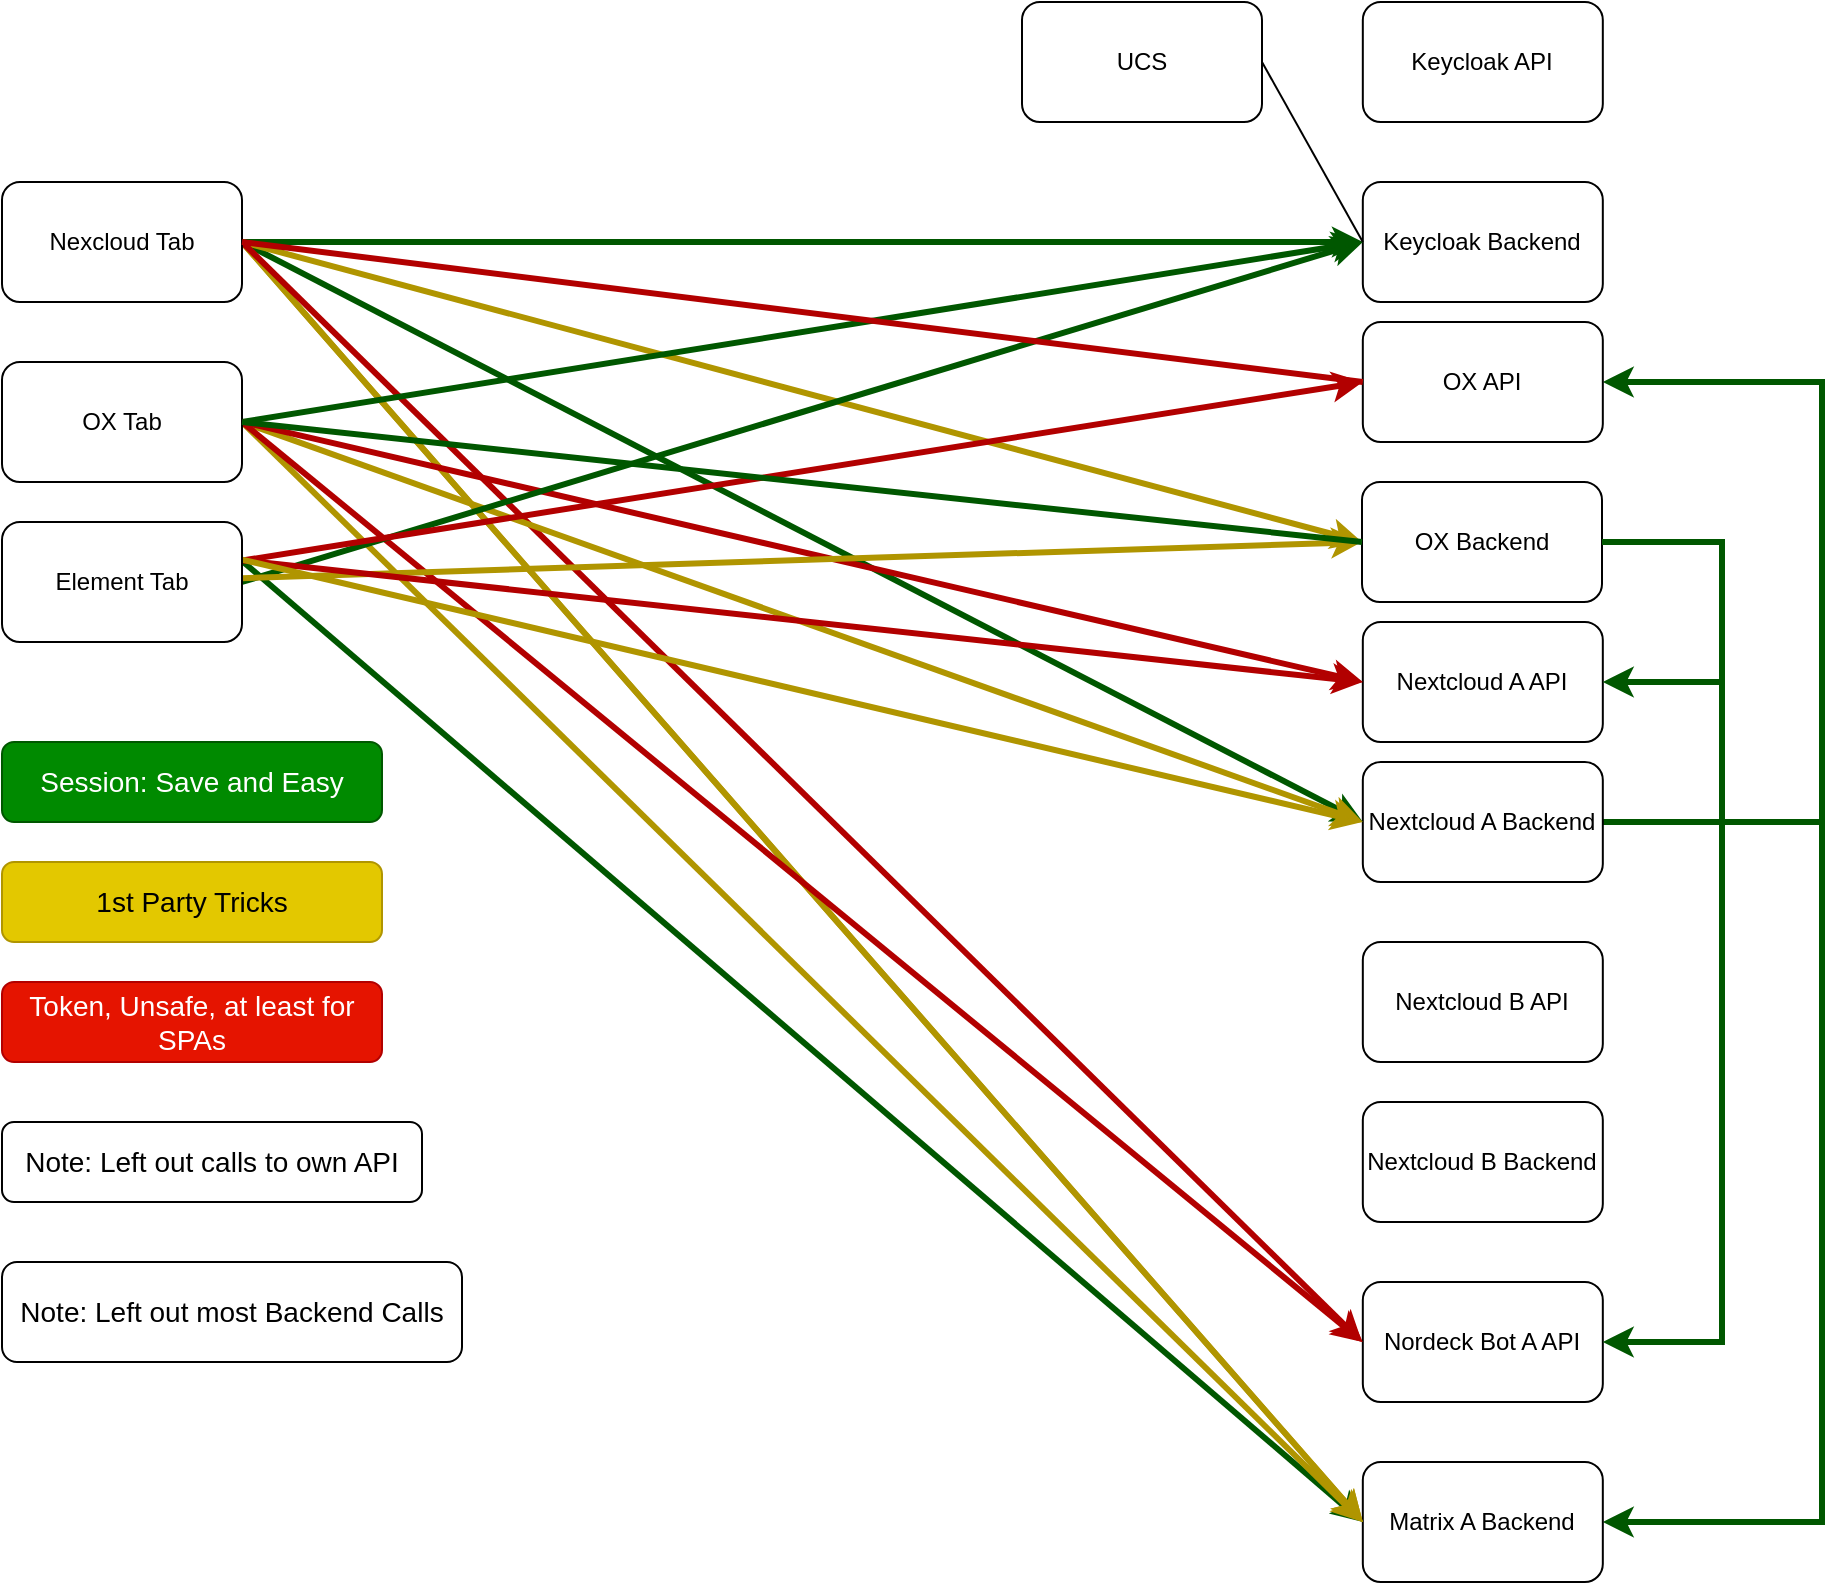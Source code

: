 <mxfile version="15.5.4" type="embed"><diagram id="23iRSUPoRavnBvh4doch" name="Page-1"><mxGraphModel dx="1211" dy="565" grid="1" gridSize="10" guides="1" tooltips="1" connect="1" arrows="1" fold="1" page="1" pageScale="1" pageWidth="827" pageHeight="1169" math="0" shadow="0"><root><mxCell id="0"/><mxCell id="1" parent="0"/><mxCell id="2" value="Keycloak API" style="rounded=1;whiteSpace=wrap;html=1;" vertex="1" parent="1"><mxGeometry x="800.41" y="160" width="120" height="60" as="geometry"/></mxCell><mxCell id="3" value="UCS" style="rounded=1;whiteSpace=wrap;html=1;" vertex="1" parent="1"><mxGeometry x="630" y="160" width="120" height="60" as="geometry"/></mxCell><mxCell id="4" style="edgeStyle=none;rounded=0;orthogonalLoop=1;jettySize=auto;html=1;entryX=1;entryY=0.5;entryDx=0;entryDy=0;fontSize=14;strokeWidth=3;fillColor=#008a00;strokeColor=#005700;" edge="1" parent="1" source="6" target="30"><mxGeometry relative="1" as="geometry"><Array as="points"><mxPoint x="1030" y="570"/><mxPoint x="1030" y="350"/></Array></mxGeometry></mxCell><mxCell id="5" style="edgeStyle=none;rounded=0;orthogonalLoop=1;jettySize=auto;html=1;entryX=1;entryY=0.5;entryDx=0;entryDy=0;fontSize=14;strokeWidth=3;fillColor=#008a00;strokeColor=#005700;" edge="1" parent="1" source="6" target="9"><mxGeometry relative="1" as="geometry"><Array as="points"><mxPoint x="1030" y="570"/><mxPoint x="1030" y="920"/></Array></mxGeometry></mxCell><mxCell id="6" value="Nextcloud A Backend" style="rounded=1;whiteSpace=wrap;html=1;" vertex="1" parent="1"><mxGeometry x="800.41" y="540" width="120" height="60" as="geometry"/></mxCell><mxCell id="7" value="Nextcloud B API" style="rounded=1;whiteSpace=wrap;html=1;" vertex="1" parent="1"><mxGeometry x="800.41" y="630" width="120" height="60" as="geometry"/></mxCell><mxCell id="8" value="Nordeck Bot A API" style="rounded=1;whiteSpace=wrap;html=1;" vertex="1" parent="1"><mxGeometry x="800.41" y="800" width="120" height="60" as="geometry"/></mxCell><mxCell id="9" value="Matrix A Backend" style="rounded=1;whiteSpace=wrap;html=1;" vertex="1" parent="1"><mxGeometry x="800.41" y="890" width="120" height="60" as="geometry"/></mxCell><mxCell id="10" value="Keycloak Backend" style="rounded=1;whiteSpace=wrap;html=1;" vertex="1" parent="1"><mxGeometry x="800.41" y="250" width="120" height="60" as="geometry"/></mxCell><mxCell id="11" value="Nextcloud A API" style="rounded=1;whiteSpace=wrap;html=1;" vertex="1" parent="1"><mxGeometry x="800.41" y="470" width="120" height="60" as="geometry"/></mxCell><mxCell id="12" value="Nextcloud B Backend" style="rounded=1;whiteSpace=wrap;html=1;" vertex="1" parent="1"><mxGeometry x="800.41" y="710" width="120" height="60" as="geometry"/></mxCell><mxCell id="13" style="edgeStyle=none;rounded=0;orthogonalLoop=1;jettySize=auto;html=1;entryX=0;entryY=0.5;entryDx=0;entryDy=0;fillColor=#008a00;strokeColor=#005700;exitX=1;exitY=0.5;exitDx=0;exitDy=0;strokeWidth=3;" edge="1" parent="1" source="20" target="10"><mxGeometry relative="1" as="geometry"><mxPoint x="90" y="318.356" as="sourcePoint"/></mxGeometry></mxCell><mxCell id="14" style="edgeStyle=none;rounded=0;orthogonalLoop=1;jettySize=auto;html=1;entryX=0;entryY=0.5;entryDx=0;entryDy=0;fillColor=#008a00;strokeColor=#005700;exitX=1;exitY=0.5;exitDx=0;exitDy=0;strokeWidth=3;" edge="1" parent="1" source="20" target="6"><mxGeometry relative="1" as="geometry"><mxPoint x="90" y="324.521" as="sourcePoint"/></mxGeometry></mxCell><mxCell id="15" style="edgeStyle=none;rounded=0;orthogonalLoop=1;jettySize=auto;html=1;entryX=0;entryY=0.5;entryDx=0;entryDy=0;fillColor=#008a00;strokeColor=#005700;startArrow=none;exitX=0.996;exitY=0.317;exitDx=0;exitDy=0;strokeWidth=3;exitPerimeter=0;" edge="1" parent="1" source="36" target="9"><mxGeometry relative="1" as="geometry"><mxPoint x="90" y="338.493" as="sourcePoint"/></mxGeometry></mxCell><mxCell id="16" style="edgeStyle=none;rounded=0;orthogonalLoop=1;jettySize=auto;html=1;exitX=1;exitY=0.5;exitDx=0;exitDy=0;entryX=0;entryY=0.5;entryDx=0;entryDy=0;strokeWidth=3;fillColor=#e3c800;strokeColor=#B09500;" edge="1" parent="1" source="20" target="28"><mxGeometry relative="1" as="geometry"/></mxCell><mxCell id="17" style="edgeStyle=none;rounded=0;orthogonalLoop=1;jettySize=auto;html=1;entryX=0;entryY=0.5;entryDx=0;entryDy=0;strokeWidth=3;fillColor=#e3c800;strokeColor=#B09500;exitX=1;exitY=0.5;exitDx=0;exitDy=0;" edge="1" parent="1" source="20" target="9"><mxGeometry relative="1" as="geometry"/></mxCell><mxCell id="18" style="edgeStyle=none;rounded=0;orthogonalLoop=1;jettySize=auto;html=1;entryX=0;entryY=0.5;entryDx=0;entryDy=0;strokeWidth=3;fillColor=#e3c800;strokeColor=#B09500;exitX=1;exitY=0.5;exitDx=0;exitDy=0;" edge="1" parent="1" source="20" target="9"><mxGeometry relative="1" as="geometry"/></mxCell><mxCell id="19" style="edgeStyle=none;rounded=0;orthogonalLoop=1;jettySize=auto;html=1;strokeWidth=3;fillColor=#e51400;strokeColor=#B20000;exitX=1;exitY=0.5;exitDx=0;exitDy=0;" edge="1" parent="1" source="20"><mxGeometry relative="1" as="geometry"><mxPoint x="800" y="830" as="targetPoint"/><mxPoint x="260" y="280" as="sourcePoint"/></mxGeometry></mxCell><mxCell id="20" value="Nexcloud Tab" style="rounded=1;whiteSpace=wrap;html=1;" vertex="1" parent="1"><mxGeometry x="120" y="250" width="120" height="60" as="geometry"/></mxCell><mxCell id="21" style="edgeStyle=none;rounded=0;orthogonalLoop=1;jettySize=auto;html=1;entryX=0;entryY=0.5;entryDx=0;entryDy=0;fillColor=#008a00;strokeColor=#005700;strokeWidth=3;exitX=1;exitY=0.5;exitDx=0;exitDy=0;" edge="1" parent="1" source="26" target="10"><mxGeometry relative="1" as="geometry"/></mxCell><mxCell id="22" style="edgeStyle=none;rounded=0;orthogonalLoop=1;jettySize=auto;html=1;entryX=0;entryY=0.5;entryDx=0;entryDy=0;strokeWidth=3;fillColor=#e3c800;strokeColor=#B09500;exitX=1;exitY=0.5;exitDx=0;exitDy=0;" edge="1" parent="1" source="26" target="9"><mxGeometry relative="1" as="geometry"/></mxCell><mxCell id="23" style="edgeStyle=none;rounded=0;orthogonalLoop=1;jettySize=auto;html=1;entryX=0;entryY=0.5;entryDx=0;entryDy=0;strokeWidth=3;fillColor=#e3c800;strokeColor=#B09500;exitX=1;exitY=0.5;exitDx=0;exitDy=0;" edge="1" parent="1" source="26" target="6"><mxGeometry relative="1" as="geometry"><mxPoint x="280" y="410" as="sourcePoint"/></mxGeometry></mxCell><mxCell id="24" style="edgeStyle=none;rounded=0;orthogonalLoop=1;jettySize=auto;html=1;entryX=0;entryY=0.5;entryDx=0;entryDy=0;strokeWidth=3;fillColor=#e51400;strokeColor=#B20000;exitX=1;exitY=0.5;exitDx=0;exitDy=0;" edge="1" parent="1" source="26" target="8"><mxGeometry relative="1" as="geometry"/></mxCell><mxCell id="25" style="edgeStyle=none;rounded=0;orthogonalLoop=1;jettySize=auto;html=1;entryX=0;entryY=0.5;entryDx=0;entryDy=0;strokeWidth=3;fillColor=#e51400;strokeColor=#B20000;exitX=1;exitY=0.5;exitDx=0;exitDy=0;" edge="1" parent="1" source="26" target="11"><mxGeometry relative="1" as="geometry"><mxPoint x="260" y="410" as="sourcePoint"/></mxGeometry></mxCell><mxCell id="26" value="OX Tab" style="rounded=1;whiteSpace=wrap;html=1;" vertex="1" parent="1"><mxGeometry x="120" y="340" width="120" height="60" as="geometry"/></mxCell><mxCell id="27" style="edgeStyle=none;rounded=0;orthogonalLoop=1;jettySize=auto;html=1;entryX=1;entryY=0.5;entryDx=0;entryDy=0;fontSize=14;strokeWidth=3;fillColor=#008a00;strokeColor=#005700;" edge="1" parent="1" source="28" target="8"><mxGeometry relative="1" as="geometry"><Array as="points"><mxPoint x="980" y="430"/><mxPoint x="980" y="830"/></Array></mxGeometry></mxCell><mxCell id="28" value="OX Backend" style="rounded=1;whiteSpace=wrap;html=1;" vertex="1" parent="1"><mxGeometry x="800" y="400" width="120" height="60" as="geometry"/></mxCell><mxCell id="29" style="edgeStyle=none;rounded=0;orthogonalLoop=1;jettySize=auto;html=1;entryX=1;entryY=0.5;entryDx=0;entryDy=0;fontSize=14;strokeWidth=3;fillColor=#008a00;strokeColor=#005700;" edge="1" parent="1" target="11"><mxGeometry relative="1" as="geometry"><mxPoint x="920" y="430" as="sourcePoint"/><Array as="points"><mxPoint x="980" y="430"/><mxPoint x="980" y="500"/></Array></mxGeometry></mxCell><mxCell id="30" value="OX API" style="rounded=1;whiteSpace=wrap;html=1;" vertex="1" parent="1"><mxGeometry x="800.41" y="320" width="120" height="60" as="geometry"/></mxCell><mxCell id="31" style="edgeStyle=none;rounded=0;orthogonalLoop=1;jettySize=auto;html=1;entryX=0;entryY=0.5;entryDx=0;entryDy=0;fillColor=#008a00;strokeColor=#005700;strokeWidth=3;exitX=1;exitY=0.5;exitDx=0;exitDy=0;" edge="1" parent="1" source="36" target="10"><mxGeometry relative="1" as="geometry"><mxPoint x="260" y="530" as="sourcePoint"/></mxGeometry></mxCell><mxCell id="32" style="edgeStyle=none;rounded=0;orthogonalLoop=1;jettySize=auto;html=1;entryX=0;entryY=0.5;entryDx=0;entryDy=0;strokeWidth=3;fillColor=#e51400;strokeColor=#B20000;exitX=1.002;exitY=0.321;exitDx=0;exitDy=0;exitPerimeter=0;" edge="1" parent="1" source="36" target="30"><mxGeometry relative="1" as="geometry"/></mxCell><mxCell id="33" style="edgeStyle=none;rounded=0;orthogonalLoop=1;jettySize=auto;html=1;entryX=0;entryY=0.5;entryDx=0;entryDy=0;strokeWidth=3;fillColor=#e3c800;strokeColor=#B09500;" edge="1" parent="1" source="36" target="28"><mxGeometry relative="1" as="geometry"/></mxCell><mxCell id="34" style="edgeStyle=none;rounded=0;orthogonalLoop=1;jettySize=auto;html=1;entryX=0;entryY=0.5;entryDx=0;entryDy=0;strokeWidth=3;fillColor=#e51400;strokeColor=#B20000;exitX=0.992;exitY=0.317;exitDx=0;exitDy=0;exitPerimeter=0;" edge="1" parent="1" source="36" target="11"><mxGeometry relative="1" as="geometry"/></mxCell><mxCell id="35" style="edgeStyle=none;rounded=0;orthogonalLoop=1;jettySize=auto;html=1;strokeWidth=3;fillColor=#e3c800;strokeColor=#B09500;exitX=1;exitY=0.313;exitDx=0;exitDy=0;exitPerimeter=0;" edge="1" parent="1" source="36"><mxGeometry relative="1" as="geometry"><mxPoint x="800" y="570" as="targetPoint"/></mxGeometry></mxCell><mxCell id="36" value="Element Tab" style="rounded=1;whiteSpace=wrap;html=1;" vertex="1" parent="1"><mxGeometry x="120" y="420" width="120" height="60" as="geometry"/></mxCell><mxCell id="37" value="" style="endArrow=none;html=1;rounded=0;entryX=0;entryY=0.5;entryDx=0;entryDy=0;exitX=1;exitY=0.5;exitDx=0;exitDy=0;fillColor=#008a00;strokeColor=#005700;strokeWidth=3;" edge="1" parent="1" source="26" target="28"><mxGeometry width="50" height="50" relative="1" as="geometry"><mxPoint x="490" y="630" as="sourcePoint"/><mxPoint x="540" y="580" as="targetPoint"/></mxGeometry></mxCell><mxCell id="38" value="" style="endArrow=none;html=1;rounded=0;entryX=0;entryY=0.5;entryDx=0;entryDy=0;exitX=1;exitY=0.5;exitDx=0;exitDy=0;" edge="1" parent="1" source="3" target="10"><mxGeometry width="50" height="50" relative="1" as="geometry"><mxPoint x="480" y="470" as="sourcePoint"/><mxPoint x="530" y="420" as="targetPoint"/></mxGeometry></mxCell><mxCell id="39" value="" style="endArrow=none;html=1;rounded=0;strokeWidth=3;exitX=1;exitY=0.5;exitDx=0;exitDy=0;entryX=0;entryY=0.5;entryDx=0;entryDy=0;fillColor=#e51400;strokeColor=#B20000;" edge="1" parent="1" source="20" target="30"><mxGeometry width="50" height="50" relative="1" as="geometry"><mxPoint x="470" y="530" as="sourcePoint"/><mxPoint x="520" y="480" as="targetPoint"/></mxGeometry></mxCell><mxCell id="40" value="&lt;font style=&quot;font-size: 14px&quot;&gt;Session: Save and Easy&lt;/font&gt;" style="rounded=1;whiteSpace=wrap;html=1;fillColor=#008a00;fontColor=#ffffff;strokeColor=#005700;" vertex="1" parent="1"><mxGeometry x="120" y="530" width="190" height="40" as="geometry"/></mxCell><mxCell id="41" value="1st Party Tricks" style="rounded=1;whiteSpace=wrap;html=1;fontSize=14;fillColor=#e3c800;fontColor=#000000;strokeColor=#B09500;" vertex="1" parent="1"><mxGeometry x="120" y="590" width="190" height="40" as="geometry"/></mxCell><mxCell id="42" value="Token, Unsafe, at least for SPAs" style="rounded=1;whiteSpace=wrap;html=1;fontSize=14;fillColor=#e51400;fontColor=#ffffff;strokeColor=#B20000;" vertex="1" parent="1"><mxGeometry x="120" y="650" width="190" height="40" as="geometry"/></mxCell><mxCell id="43" value="Note: Left out calls to own API" style="rounded=1;whiteSpace=wrap;html=1;fontSize=14;" vertex="1" parent="1"><mxGeometry x="120" y="720" width="210" height="40" as="geometry"/></mxCell><mxCell id="45" value="Note: Left out most Backend Calls" style="rounded=1;whiteSpace=wrap;html=1;fontSize=14;" vertex="1" parent="1"><mxGeometry x="120" y="790" width="230" height="50" as="geometry"/></mxCell></root></mxGraphModel></diagram></mxfile>
